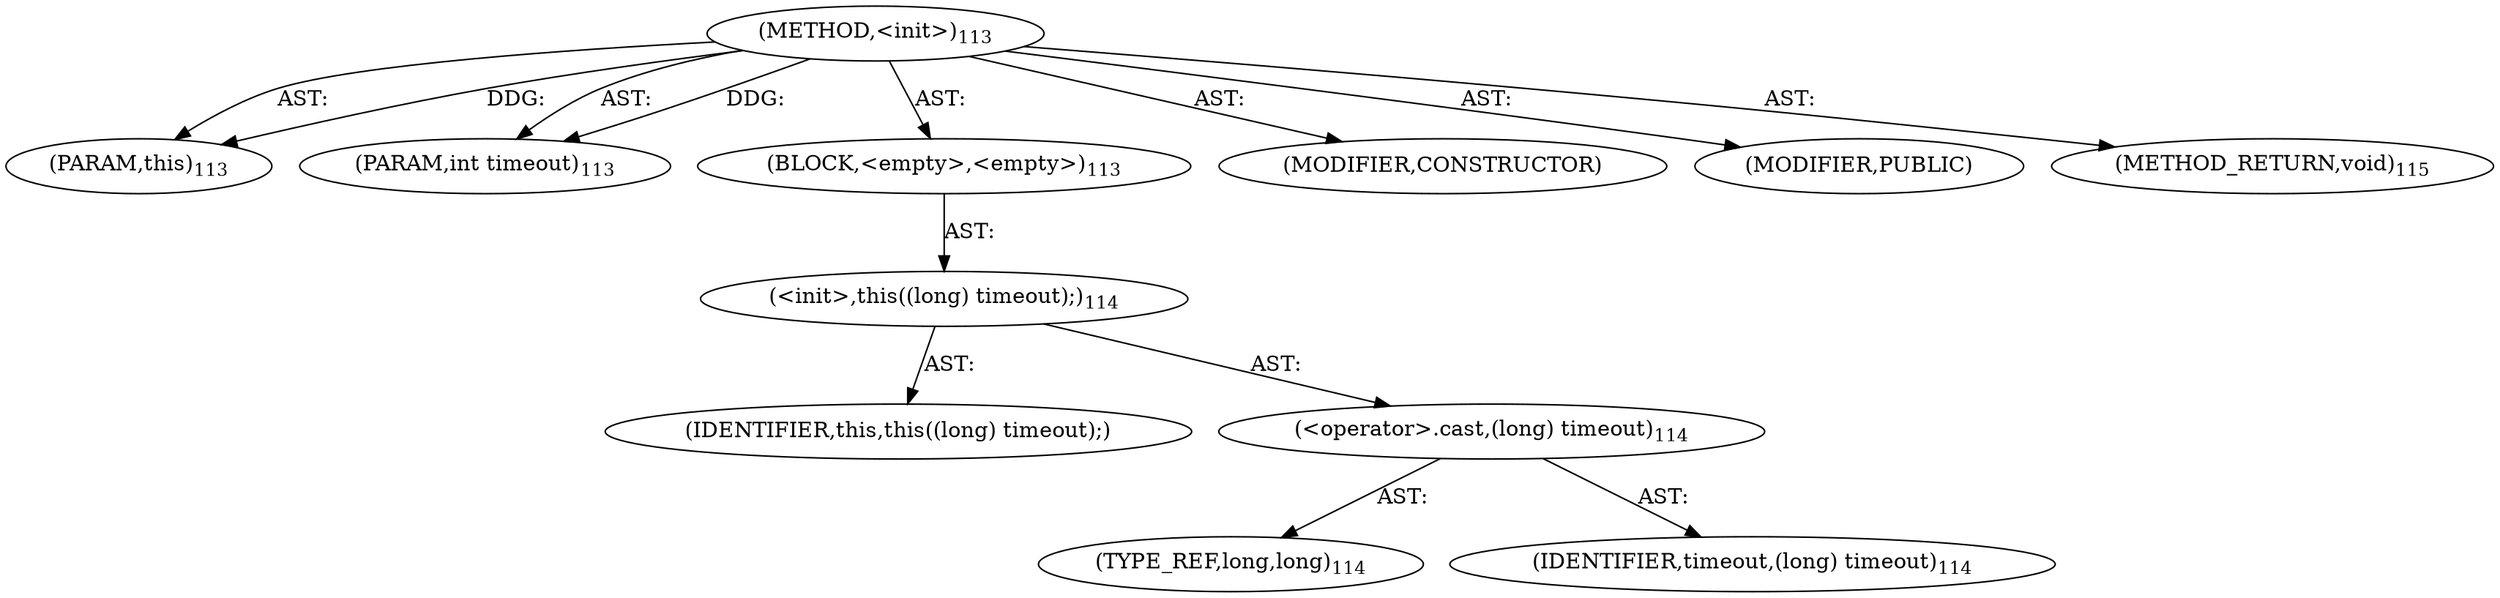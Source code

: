 digraph "&lt;init&gt;" {  
"111669149697" [label = <(METHOD,&lt;init&gt;)<SUB>113</SUB>> ]
"115964116995" [label = <(PARAM,this)<SUB>113</SUB>> ]
"115964116996" [label = <(PARAM,int timeout)<SUB>113</SUB>> ]
"25769803777" [label = <(BLOCK,&lt;empty&gt;,&lt;empty&gt;)<SUB>113</SUB>> ]
"30064771072" [label = <(&lt;init&gt;,this((long) timeout);)<SUB>114</SUB>> ]
"68719476743" [label = <(IDENTIFIER,this,this((long) timeout);)> ]
"30064771073" [label = <(&lt;operator&gt;.cast,(long) timeout)<SUB>114</SUB>> ]
"180388626432" [label = <(TYPE_REF,long,long)<SUB>114</SUB>> ]
"68719476744" [label = <(IDENTIFIER,timeout,(long) timeout)<SUB>114</SUB>> ]
"133143986183" [label = <(MODIFIER,CONSTRUCTOR)> ]
"133143986184" [label = <(MODIFIER,PUBLIC)> ]
"128849018881" [label = <(METHOD_RETURN,void)<SUB>115</SUB>> ]
  "111669149697" -> "115964116995"  [ label = "AST: "] 
  "111669149697" -> "115964116996"  [ label = "AST: "] 
  "111669149697" -> "25769803777"  [ label = "AST: "] 
  "111669149697" -> "133143986183"  [ label = "AST: "] 
  "111669149697" -> "133143986184"  [ label = "AST: "] 
  "111669149697" -> "128849018881"  [ label = "AST: "] 
  "25769803777" -> "30064771072"  [ label = "AST: "] 
  "30064771072" -> "68719476743"  [ label = "AST: "] 
  "30064771072" -> "30064771073"  [ label = "AST: "] 
  "30064771073" -> "180388626432"  [ label = "AST: "] 
  "30064771073" -> "68719476744"  [ label = "AST: "] 
  "111669149697" -> "115964116995"  [ label = "DDG: "] 
  "111669149697" -> "115964116996"  [ label = "DDG: "] 
}
